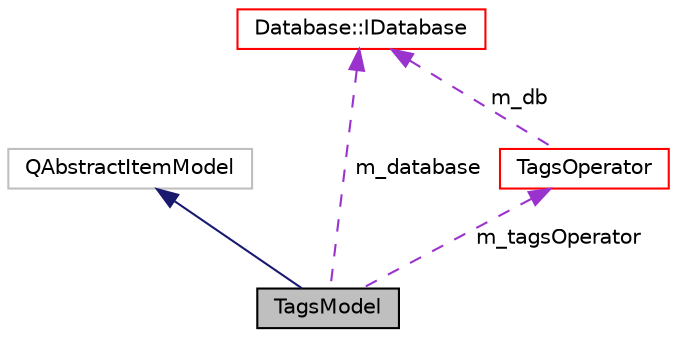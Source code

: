 digraph "TagsModel"
{
 // LATEX_PDF_SIZE
  edge [fontname="Helvetica",fontsize="10",labelfontname="Helvetica",labelfontsize="10"];
  node [fontname="Helvetica",fontsize="10",shape=record];
  Node1 [label="TagsModel",height=0.2,width=0.4,color="black", fillcolor="grey75", style="filled", fontcolor="black",tooltip=" "];
  Node2 -> Node1 [dir="back",color="midnightblue",fontsize="10",style="solid",fontname="Helvetica"];
  Node2 [label="QAbstractItemModel",height=0.2,width=0.4,color="grey75", fillcolor="white", style="filled",tooltip=" "];
  Node3 -> Node1 [dir="back",color="darkorchid3",fontsize="10",style="dashed",label=" m_database" ,fontname="Helvetica"];
  Node3 [label="Database::IDatabase",height=0.2,width=0.4,color="red", fillcolor="white", style="filled",URL="$struct_database_1_1_i_database.html",tooltip=" "];
  Node5 -> Node1 [dir="back",color="darkorchid3",fontsize="10",style="dashed",label=" m_tagsOperator" ,fontname="Helvetica"];
  Node5 [label="TagsOperator",height=0.2,width=0.4,color="red", fillcolor="white", style="filled",URL="$class_tags_operator.html",tooltip=" "];
  Node3 -> Node5 [dir="back",color="darkorchid3",fontsize="10",style="dashed",label=" m_db" ,fontname="Helvetica"];
}
